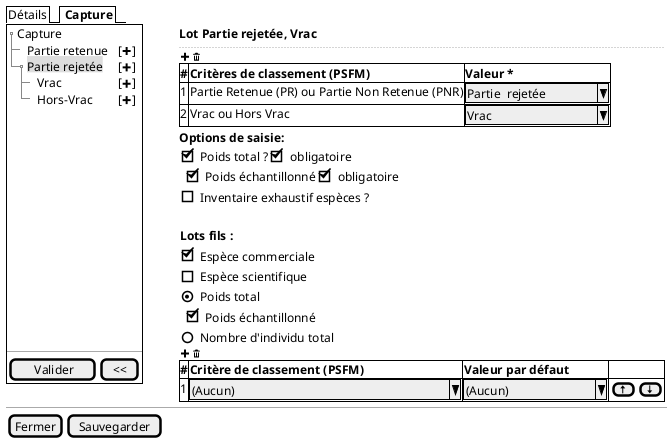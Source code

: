 @startsalt
{
  {/ Détails | <b> Capture }
  {+
      {T
           + Capture   | .
           ++ Partie retenue      | [<&plus>]
           ++ <back:#DDD>Partie rejetée      | [<&plus>]
           +++ Vrac               | [<&plus>]
           +++ Hors-Vrac          | [<&plus>]
      }
      .
      .
      .
      .
      .
      .
      .
      .
      .
      .
      .
      .
      .
      --
      {
         [<&checkmark> Valider] | [ << ]
      }
    } | . | {
    <b>Lot Partie rejetée, Vrac
      ..
      {<&plus> | <&trash> }
      {#
        <b># | <b>Critères de classement (PSFM) | <b>Valeur *
        1 | Partie Retenue (PR) ou Partie Non Retenue (PNR) | ^Partie  rejetée ^
        2 | Vrac ou Hors Vrac                               | ^Vrac            ^
      }

      <b>Options de saisie:

      { [X] Poids total ? | [X] obligatoire }
      { . | [X] Poids échantillonné | [X] obligatoire }

      { [ ] Inventaire exhaustif espèces ? }

      .

      {<b>Lots fils : }

      { [X] Espèce commerciale }

      { [ ] Espèce scientifique }

      { (X) Poids total }
      { . |  [X] Poids échantillonné }

      { ( ) Nombre d'individu total }

      {<&plus> | <&trash> }
      {#

        <b># | <b>Critère de classement (PSFM)   | <b>Valeur par défaut | .
        1    | ^(Aucun)                         ^ | ^ (Aucun)        ^ | {[<&arrow-top>] | [<&arrow-bottom>]}
      }
    }

  -- | -- | --
  {
    [Fermer] | [Sauvegarder]
  }
}
@endsalt

